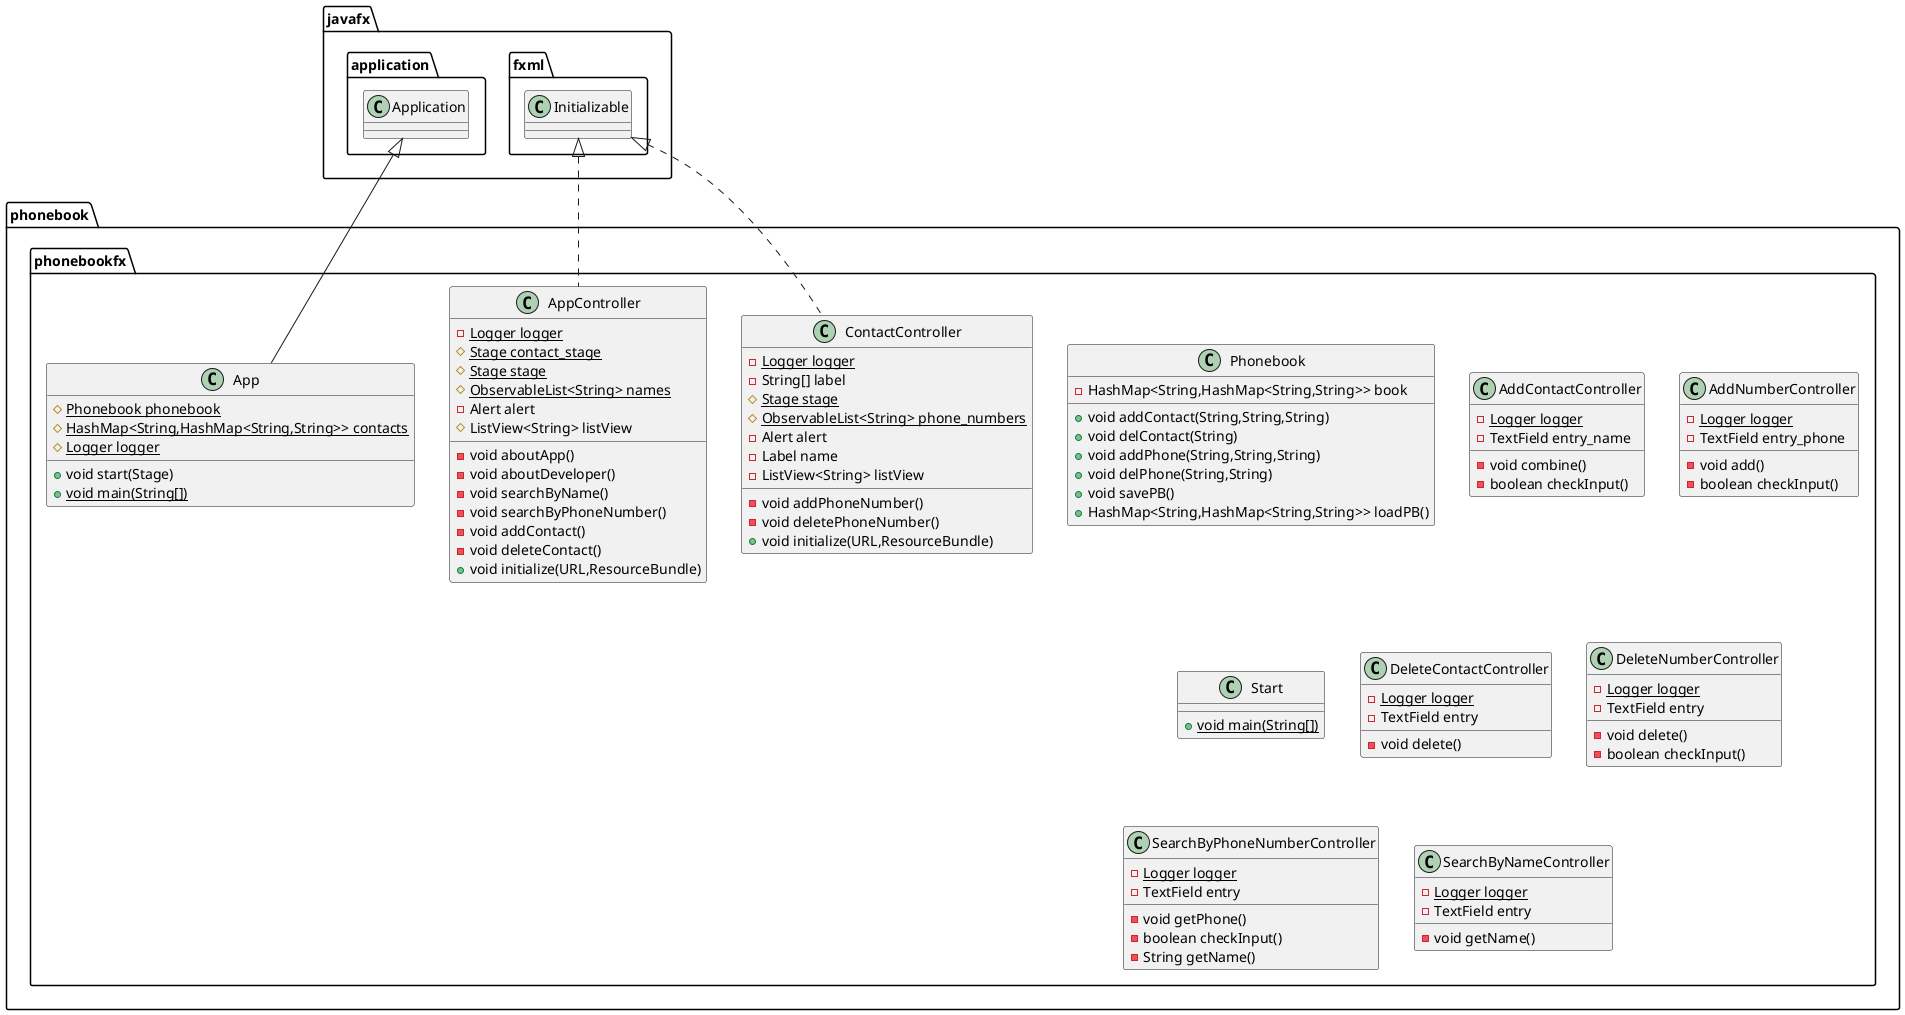 @startuml
class phonebook.phonebookfx.Phonebook {
- HashMap<String,HashMap<String,String>> book
+ void addContact(String,String,String)
+ void delContact(String)
+ void addPhone(String,String,String)
+ void delPhone(String,String)
+ void savePB()
+ HashMap<String,HashMap<String,String>> loadPB()
}
class phonebook.phonebookfx.ContactController {
- {static} Logger logger
- String[] label
# {static} Stage stage
# {static} ObservableList<String> phone_numbers
- Alert alert
- Label name
- ListView<String> listView
- void addPhoneNumber()
- void deletePhoneNumber()
+ void initialize(URL,ResourceBundle)
}
class phonebook.phonebookfx.AddContactController {
- {static} Logger logger
- TextField entry_name
- void combine()
- boolean checkInput()
}
class phonebook.phonebookfx.AddNumberController {
- {static} Logger logger
- TextField entry_phone
- void add()
- boolean checkInput()
}
class phonebook.phonebookfx.Start {
+ {static} void main(String[])
}
class phonebook.phonebookfx.DeleteContactController {
- {static} Logger logger
- TextField entry
- void delete()
}
class phonebook.phonebookfx.AppController {
- {static} Logger logger
# {static} Stage contact_stage
# {static} Stage stage
# {static} ObservableList<String> names
- Alert alert
# ListView<String> listView
- void aboutApp()
- void aboutDeveloper()
- void searchByName()
- void searchByPhoneNumber()
- void addContact()
- void deleteContact()
+ void initialize(URL,ResourceBundle)
}
class phonebook.phonebookfx.DeleteNumberController {
- {static} Logger logger
- TextField entry
- void delete()
- boolean checkInput()
}
class phonebook.phonebookfx.SearchByPhoneNumberController {
- {static} Logger logger
- TextField entry
- void getPhone()
- boolean checkInput()
- String getName()
}
class phonebook.phonebookfx.App {
# {static} Phonebook phonebook
# {static} HashMap<String,HashMap<String,String>> contacts
# {static} Logger logger
+ void start(Stage)
+ {static} void main(String[])
}
class phonebook.phonebookfx.SearchByNameController {
- {static} Logger logger
- TextField entry
- void getName()
}


javafx.fxml.Initializable <|.. phonebook.phonebookfx.ContactController
javafx.fxml.Initializable <|.. phonebook.phonebookfx.AppController
javafx.application.Application <|-- phonebook.phonebookfx.App
@enduml